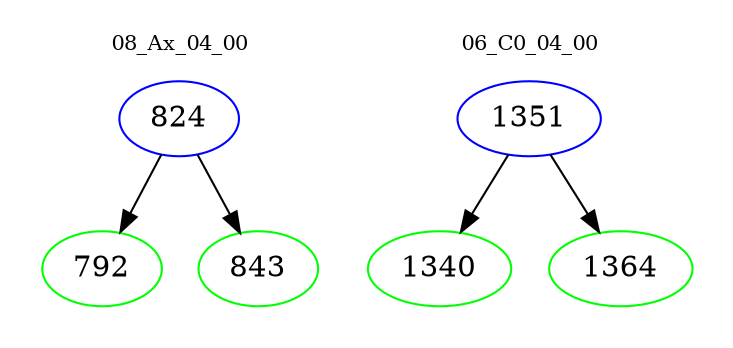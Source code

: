 digraph{
subgraph cluster_0 {
color = white
label = "08_Ax_04_00";
fontsize=10;
T0_824 [label="824", color="blue"]
T0_824 -> T0_792 [color="black"]
T0_792 [label="792", color="green"]
T0_824 -> T0_843 [color="black"]
T0_843 [label="843", color="green"]
}
subgraph cluster_1 {
color = white
label = "06_C0_04_00";
fontsize=10;
T1_1351 [label="1351", color="blue"]
T1_1351 -> T1_1340 [color="black"]
T1_1340 [label="1340", color="green"]
T1_1351 -> T1_1364 [color="black"]
T1_1364 [label="1364", color="green"]
}
}
